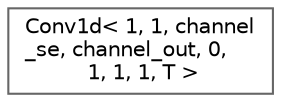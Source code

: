 digraph "Graphical Class Hierarchy"
{
 // LATEX_PDF_SIZE
  bgcolor="transparent";
  edge [fontname=Helvetica,fontsize=10,labelfontname=Helvetica,labelfontsize=10];
  node [fontname=Helvetica,fontsize=10,shape=box,height=0.2,width=0.4];
  rankdir="LR";
  Node0 [id="Node000000",label="Conv1d\< 1, 1, channel\l_se, channel_out, 0,\l 1, 1, 1, T \>",height=0.2,width=0.4,color="grey40", fillcolor="white", style="filled",URL="$class_conv1d.html",tooltip=" "];
}
